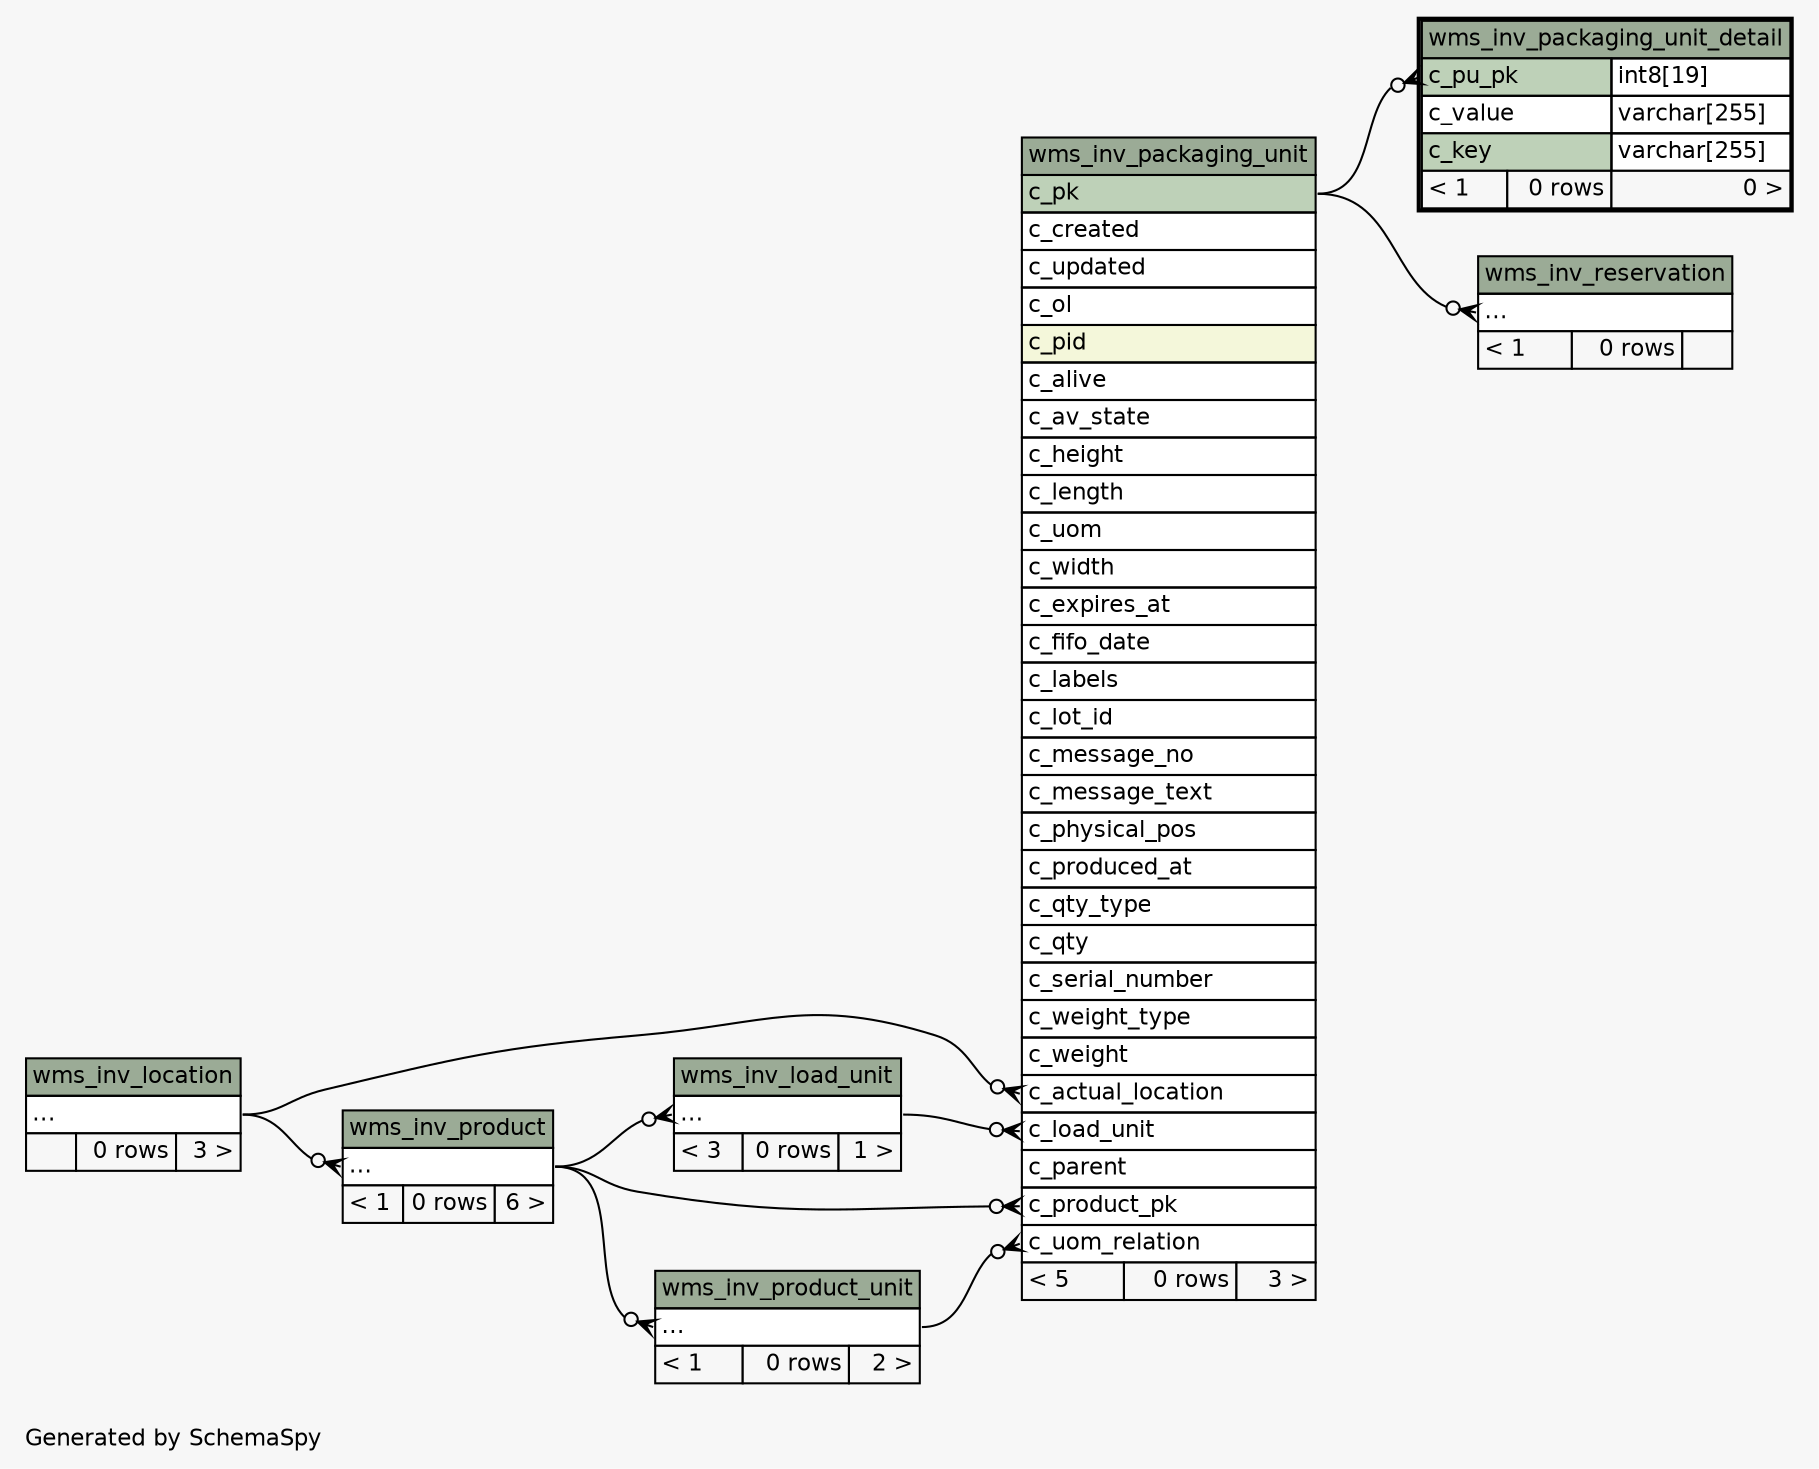 // dot 7.1.0 on Mac OS X 14.1.1
// SchemaSpy rev Unknown
digraph "twoDegreesRelationshipsDiagram" {
  graph [
    rankdir="RL"
    bgcolor="#f7f7f7"
    label="\nGenerated by SchemaSpy"
    labeljust="l"
    nodesep="0.18"
    ranksep="0.46"
    fontname="Helvetica"
    fontsize="11"
  ];
  node [
    fontname="Helvetica"
    fontsize="11"
    shape="plaintext"
  ];
  edge [
    arrowsize="0.8"
  ];
  "wms_inv_load_unit":"elipses":w -> "wms_inv_product":"elipses":e [arrowhead=none dir=back arrowtail=crowodot];
  "wms_inv_packaging_unit":"c_actual_location":w -> "wms_inv_location":"elipses":e [arrowhead=none dir=back arrowtail=crowodot];
  "wms_inv_packaging_unit":"c_load_unit":w -> "wms_inv_load_unit":"elipses":e [arrowhead=none dir=back arrowtail=crowodot];
  "wms_inv_packaging_unit":"c_product_pk":w -> "wms_inv_product":"elipses":e [arrowhead=none dir=back arrowtail=crowodot];
  "wms_inv_packaging_unit":"c_uom_relation":w -> "wms_inv_product_unit":"elipses":e [arrowhead=none dir=back arrowtail=crowodot];
  "wms_inv_packaging_unit_detail":"c_pu_pk":w -> "wms_inv_packaging_unit":"c_pk":e [arrowhead=none dir=back arrowtail=crowodot];
  "wms_inv_product":"elipses":w -> "wms_inv_location":"elipses":e [arrowhead=none dir=back arrowtail=crowodot];
  "wms_inv_product_unit":"elipses":w -> "wms_inv_product":"elipses":e [arrowhead=none dir=back arrowtail=crowodot];
  "wms_inv_reservation":"elipses":w -> "wms_inv_packaging_unit":"c_pk":e [arrowhead=none dir=back arrowtail=crowodot];
  "wms_inv_load_unit" [
    label=<
    <TABLE BORDER="0" CELLBORDER="1" CELLSPACING="0" BGCOLOR="#ffffff">
      <TR><TD COLSPAN="3" BGCOLOR="#9bab96" ALIGN="CENTER">wms_inv_load_unit</TD></TR>
      <TR><TD PORT="elipses" COLSPAN="3" ALIGN="LEFT">...</TD></TR>
      <TR><TD ALIGN="LEFT" BGCOLOR="#f7f7f7">&lt; 3</TD><TD ALIGN="RIGHT" BGCOLOR="#f7f7f7">0 rows</TD><TD ALIGN="RIGHT" BGCOLOR="#f7f7f7">1 &gt;</TD></TR>
    </TABLE>>
    URL="wms_inv_load_unit.html"
    tooltip="wms_inv_load_unit"
  ];
  "wms_inv_location" [
    label=<
    <TABLE BORDER="0" CELLBORDER="1" CELLSPACING="0" BGCOLOR="#ffffff">
      <TR><TD COLSPAN="3" BGCOLOR="#9bab96" ALIGN="CENTER">wms_inv_location</TD></TR>
      <TR><TD PORT="elipses" COLSPAN="3" ALIGN="LEFT">...</TD></TR>
      <TR><TD ALIGN="LEFT" BGCOLOR="#f7f7f7">  </TD><TD ALIGN="RIGHT" BGCOLOR="#f7f7f7">0 rows</TD><TD ALIGN="RIGHT" BGCOLOR="#f7f7f7">3 &gt;</TD></TR>
    </TABLE>>
    URL="wms_inv_location.html"
    tooltip="wms_inv_location"
  ];
  "wms_inv_packaging_unit" [
    label=<
    <TABLE BORDER="0" CELLBORDER="1" CELLSPACING="0" BGCOLOR="#ffffff">
      <TR><TD COLSPAN="3" BGCOLOR="#9bab96" ALIGN="CENTER">wms_inv_packaging_unit</TD></TR>
      <TR><TD PORT="c_pk" COLSPAN="3" BGCOLOR="#bed1b8" ALIGN="LEFT">c_pk</TD></TR>
      <TR><TD PORT="c_created" COLSPAN="3" ALIGN="LEFT">c_created</TD></TR>
      <TR><TD PORT="c_updated" COLSPAN="3" ALIGN="LEFT">c_updated</TD></TR>
      <TR><TD PORT="c_ol" COLSPAN="3" ALIGN="LEFT">c_ol</TD></TR>
      <TR><TD PORT="c_pid" COLSPAN="3" BGCOLOR="#f4f7da" ALIGN="LEFT">c_pid</TD></TR>
      <TR><TD PORT="c_alive" COLSPAN="3" ALIGN="LEFT">c_alive</TD></TR>
      <TR><TD PORT="c_av_state" COLSPAN="3" ALIGN="LEFT">c_av_state</TD></TR>
      <TR><TD PORT="c_height" COLSPAN="3" ALIGN="LEFT">c_height</TD></TR>
      <TR><TD PORT="c_length" COLSPAN="3" ALIGN="LEFT">c_length</TD></TR>
      <TR><TD PORT="c_uom" COLSPAN="3" ALIGN="LEFT">c_uom</TD></TR>
      <TR><TD PORT="c_width" COLSPAN="3" ALIGN="LEFT">c_width</TD></TR>
      <TR><TD PORT="c_expires_at" COLSPAN="3" ALIGN="LEFT">c_expires_at</TD></TR>
      <TR><TD PORT="c_fifo_date" COLSPAN="3" ALIGN="LEFT">c_fifo_date</TD></TR>
      <TR><TD PORT="c_labels" COLSPAN="3" ALIGN="LEFT">c_labels</TD></TR>
      <TR><TD PORT="c_lot_id" COLSPAN="3" ALIGN="LEFT">c_lot_id</TD></TR>
      <TR><TD PORT="c_message_no" COLSPAN="3" ALIGN="LEFT">c_message_no</TD></TR>
      <TR><TD PORT="c_message_text" COLSPAN="3" ALIGN="LEFT">c_message_text</TD></TR>
      <TR><TD PORT="c_physical_pos" COLSPAN="3" ALIGN="LEFT">c_physical_pos</TD></TR>
      <TR><TD PORT="c_produced_at" COLSPAN="3" ALIGN="LEFT">c_produced_at</TD></TR>
      <TR><TD PORT="c_qty_type" COLSPAN="3" ALIGN="LEFT">c_qty_type</TD></TR>
      <TR><TD PORT="c_qty" COLSPAN="3" ALIGN="LEFT">c_qty</TD></TR>
      <TR><TD PORT="c_serial_number" COLSPAN="3" ALIGN="LEFT">c_serial_number</TD></TR>
      <TR><TD PORT="c_weight_type" COLSPAN="3" ALIGN="LEFT">c_weight_type</TD></TR>
      <TR><TD PORT="c_weight" COLSPAN="3" ALIGN="LEFT">c_weight</TD></TR>
      <TR><TD PORT="c_actual_location" COLSPAN="3" ALIGN="LEFT">c_actual_location</TD></TR>
      <TR><TD PORT="c_load_unit" COLSPAN="3" ALIGN="LEFT">c_load_unit</TD></TR>
      <TR><TD PORT="c_parent" COLSPAN="3" ALIGN="LEFT">c_parent</TD></TR>
      <TR><TD PORT="c_product_pk" COLSPAN="3" ALIGN="LEFT">c_product_pk</TD></TR>
      <TR><TD PORT="c_uom_relation" COLSPAN="3" ALIGN="LEFT">c_uom_relation</TD></TR>
      <TR><TD ALIGN="LEFT" BGCOLOR="#f7f7f7">&lt; 5</TD><TD ALIGN="RIGHT" BGCOLOR="#f7f7f7">0 rows</TD><TD ALIGN="RIGHT" BGCOLOR="#f7f7f7">3 &gt;</TD></TR>
    </TABLE>>
    URL="wms_inv_packaging_unit.html"
    tooltip="wms_inv_packaging_unit"
  ];
  "wms_inv_packaging_unit_detail" [
    label=<
    <TABLE BORDER="2" CELLBORDER="1" CELLSPACING="0" BGCOLOR="#ffffff">
      <TR><TD COLSPAN="3" BGCOLOR="#9bab96" ALIGN="CENTER">wms_inv_packaging_unit_detail</TD></TR>
      <TR><TD PORT="c_pu_pk" COLSPAN="2" BGCOLOR="#bed1b8" ALIGN="LEFT">c_pu_pk</TD><TD PORT="c_pu_pk.type" ALIGN="LEFT">int8[19]</TD></TR>
      <TR><TD PORT="c_value" COLSPAN="2" ALIGN="LEFT">c_value</TD><TD PORT="c_value.type" ALIGN="LEFT">varchar[255]</TD></TR>
      <TR><TD PORT="c_key" COLSPAN="2" BGCOLOR="#bed1b8" ALIGN="LEFT">c_key</TD><TD PORT="c_key.type" ALIGN="LEFT">varchar[255]</TD></TR>
      <TR><TD ALIGN="LEFT" BGCOLOR="#f7f7f7">&lt; 1</TD><TD ALIGN="RIGHT" BGCOLOR="#f7f7f7">0 rows</TD><TD ALIGN="RIGHT" BGCOLOR="#f7f7f7">0 &gt;</TD></TR>
    </TABLE>>
    URL="wms_inv_packaging_unit_detail.html"
    tooltip="wms_inv_packaging_unit_detail"
  ];
  "wms_inv_product" [
    label=<
    <TABLE BORDER="0" CELLBORDER="1" CELLSPACING="0" BGCOLOR="#ffffff">
      <TR><TD COLSPAN="3" BGCOLOR="#9bab96" ALIGN="CENTER">wms_inv_product</TD></TR>
      <TR><TD PORT="elipses" COLSPAN="3" ALIGN="LEFT">...</TD></TR>
      <TR><TD ALIGN="LEFT" BGCOLOR="#f7f7f7">&lt; 1</TD><TD ALIGN="RIGHT" BGCOLOR="#f7f7f7">0 rows</TD><TD ALIGN="RIGHT" BGCOLOR="#f7f7f7">6 &gt;</TD></TR>
    </TABLE>>
    URL="wms_inv_product.html"
    tooltip="wms_inv_product"
  ];
  "wms_inv_product_unit" [
    label=<
    <TABLE BORDER="0" CELLBORDER="1" CELLSPACING="0" BGCOLOR="#ffffff">
      <TR><TD COLSPAN="3" BGCOLOR="#9bab96" ALIGN="CENTER">wms_inv_product_unit</TD></TR>
      <TR><TD PORT="elipses" COLSPAN="3" ALIGN="LEFT">...</TD></TR>
      <TR><TD ALIGN="LEFT" BGCOLOR="#f7f7f7">&lt; 1</TD><TD ALIGN="RIGHT" BGCOLOR="#f7f7f7">0 rows</TD><TD ALIGN="RIGHT" BGCOLOR="#f7f7f7">2 &gt;</TD></TR>
    </TABLE>>
    URL="wms_inv_product_unit.html"
    tooltip="wms_inv_product_unit"
  ];
  "wms_inv_reservation" [
    label=<
    <TABLE BORDER="0" CELLBORDER="1" CELLSPACING="0" BGCOLOR="#ffffff">
      <TR><TD COLSPAN="3" BGCOLOR="#9bab96" ALIGN="CENTER">wms_inv_reservation</TD></TR>
      <TR><TD PORT="elipses" COLSPAN="3" ALIGN="LEFT">...</TD></TR>
      <TR><TD ALIGN="LEFT" BGCOLOR="#f7f7f7">&lt; 1</TD><TD ALIGN="RIGHT" BGCOLOR="#f7f7f7">0 rows</TD><TD ALIGN="RIGHT" BGCOLOR="#f7f7f7">  </TD></TR>
    </TABLE>>
    URL="wms_inv_reservation.html"
    tooltip="wms_inv_reservation"
  ];
}

